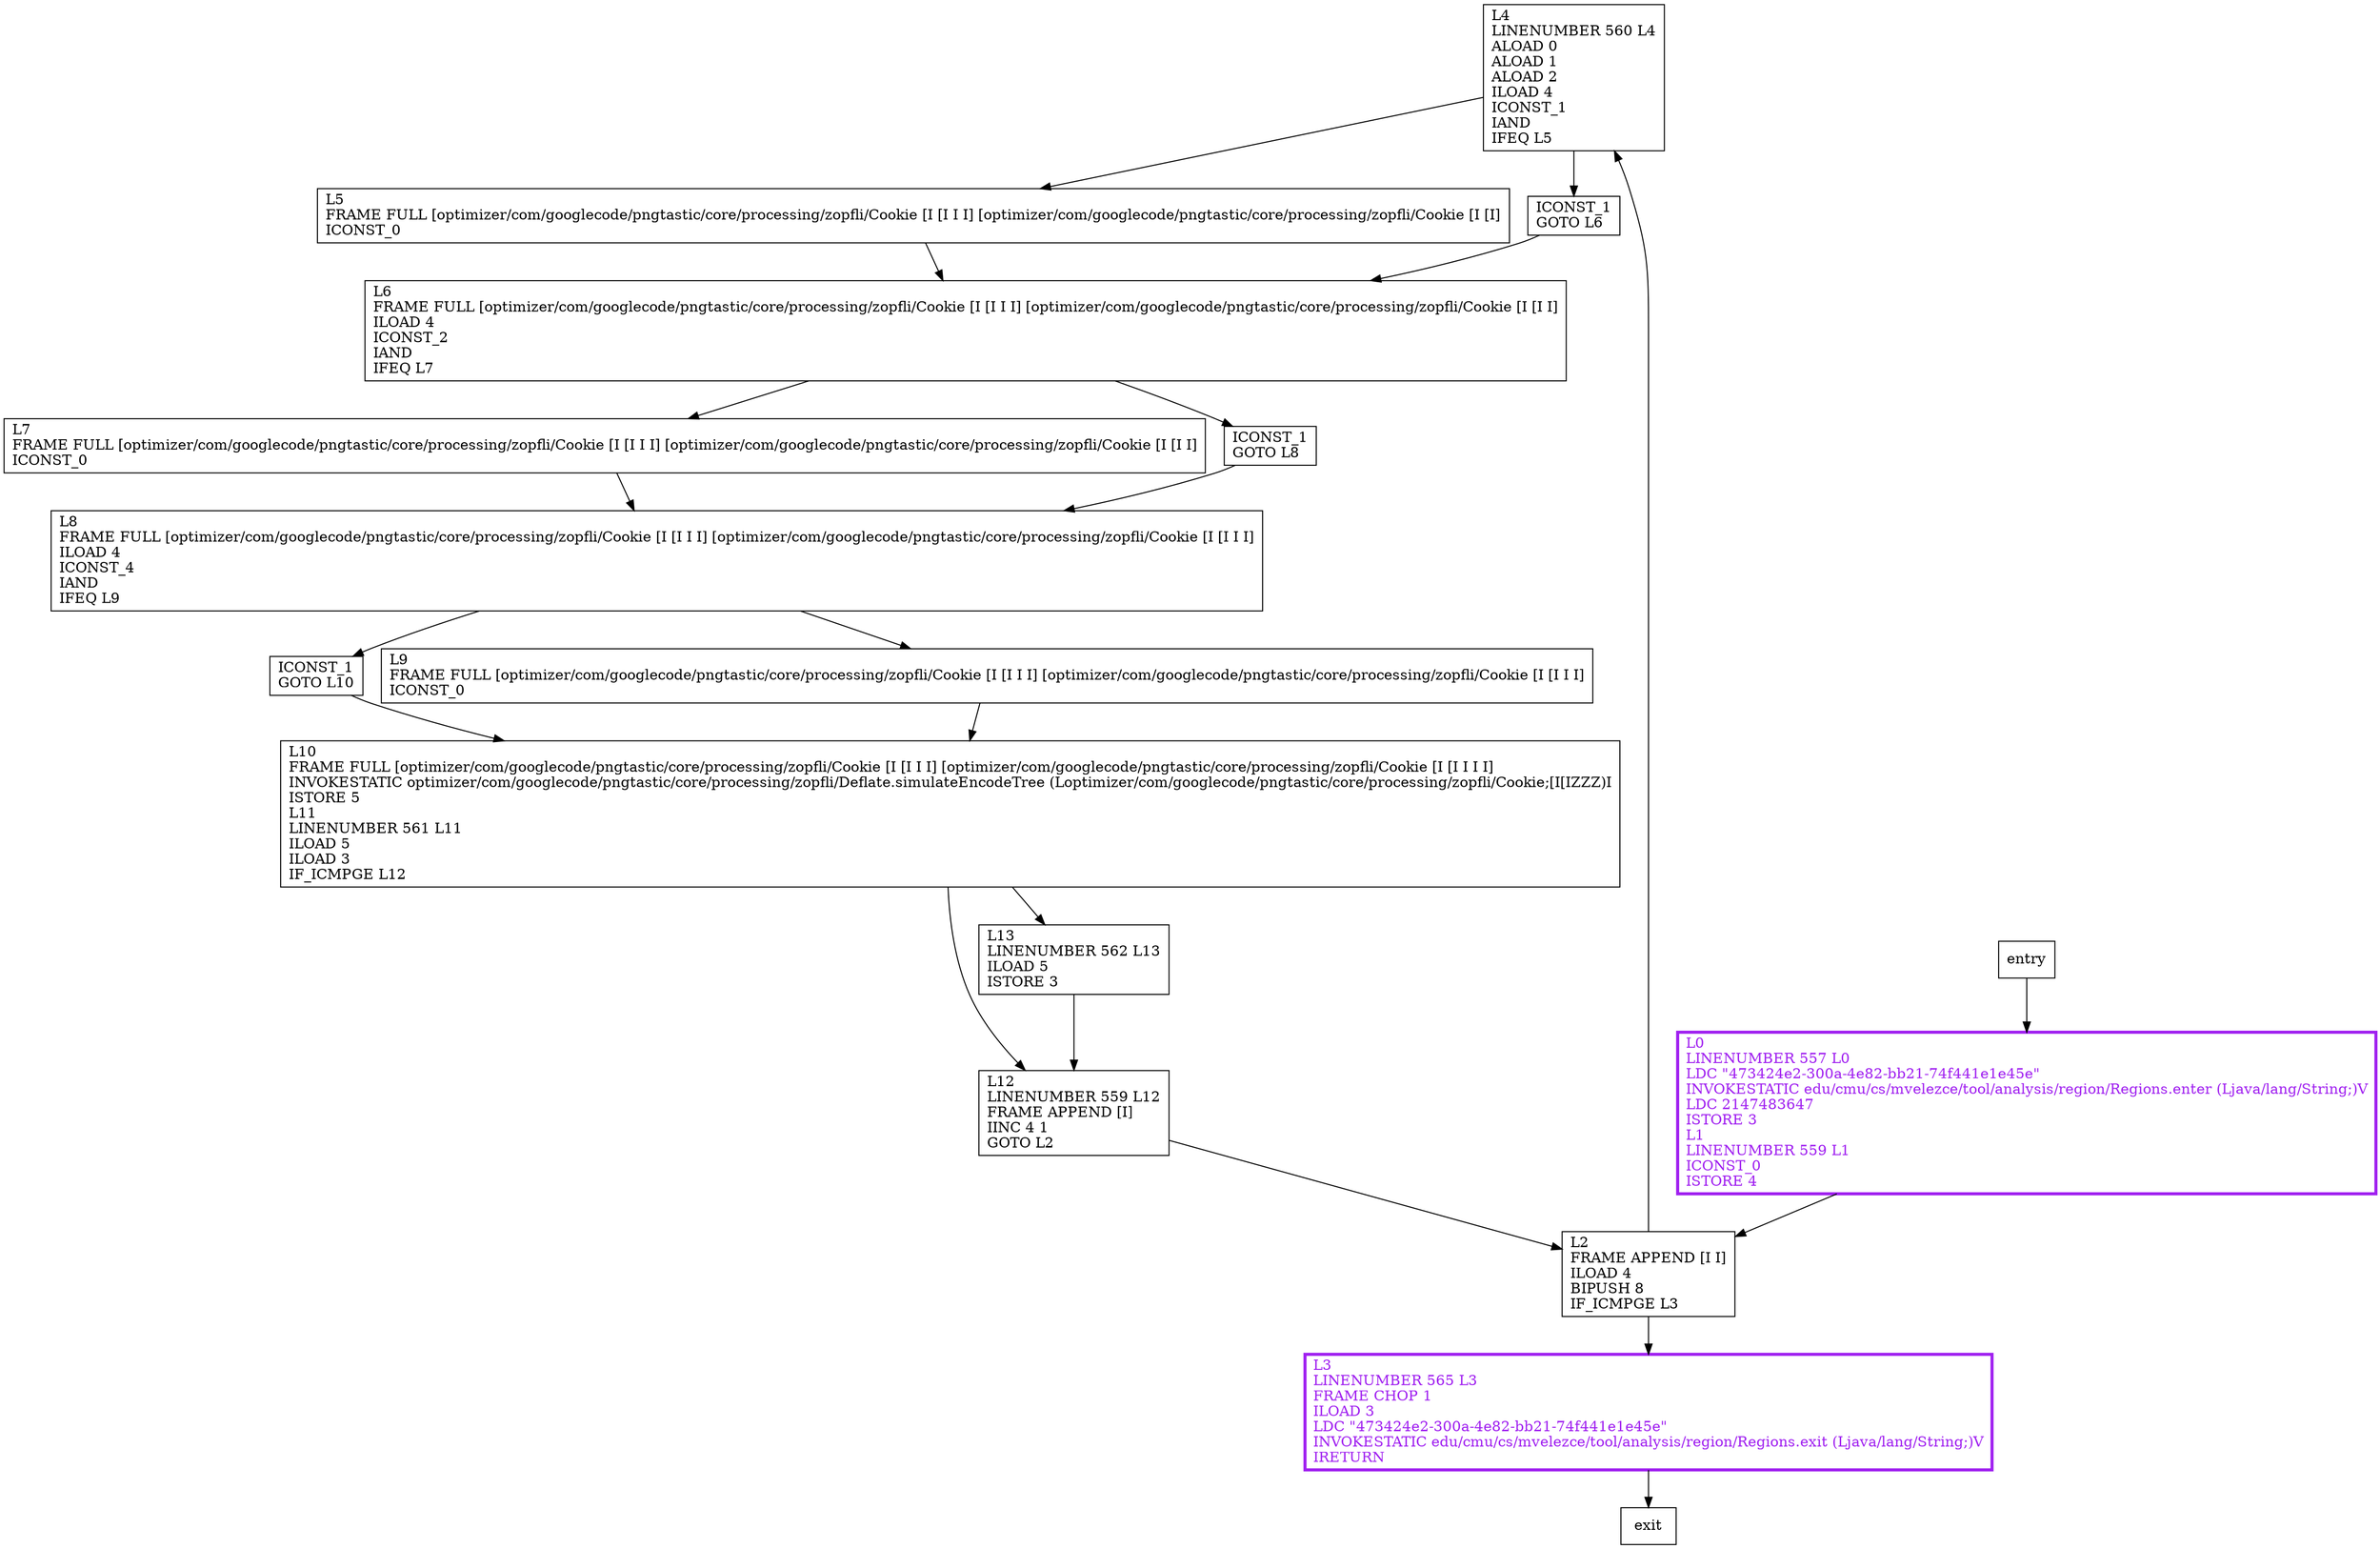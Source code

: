 digraph simulateAddDynamicTree {
node [shape=record];
52908367 [label="L4\lLINENUMBER 560 L4\lALOAD 0\lALOAD 1\lALOAD 2\lILOAD 4\lICONST_1\lIAND\lIFEQ L5\l"];
1279271200 [label="L3\lLINENUMBER 565 L3\lFRAME CHOP 1\lILOAD 3\lLDC \"473424e2-300a-4e82-bb21-74f441e1e45e\"\lINVOKESTATIC edu/cmu/cs/mvelezce/tool/analysis/region/Regions.exit (Ljava/lang/String;)V\lIRETURN\l"];
1632682988 [label="L10\lFRAME FULL [optimizer/com/googlecode/pngtastic/core/processing/zopfli/Cookie [I [I I I] [optimizer/com/googlecode/pngtastic/core/processing/zopfli/Cookie [I [I I I I]\lINVOKESTATIC optimizer/com/googlecode/pngtastic/core/processing/zopfli/Deflate.simulateEncodeTree (Loptimizer/com/googlecode/pngtastic/core/processing/zopfli/Cookie;[I[IZZZ)I\lISTORE 5\lL11\lLINENUMBER 561 L11\lILOAD 5\lILOAD 3\lIF_ICMPGE L12\l"];
1153447573 [label="L12\lLINENUMBER 559 L12\lFRAME APPEND [I]\lIINC 4 1\lGOTO L2\l"];
231756373 [label="L2\lFRAME APPEND [I I]\lILOAD 4\lBIPUSH 8\lIF_ICMPGE L3\l"];
1527953000 [label="L5\lFRAME FULL [optimizer/com/googlecode/pngtastic/core/processing/zopfli/Cookie [I [I I I] [optimizer/com/googlecode/pngtastic/core/processing/zopfli/Cookie [I [I]\lICONST_0\l"];
132577100 [label="L13\lLINENUMBER 562 L13\lILOAD 5\lISTORE 3\l"];
757004314 [label="L0\lLINENUMBER 557 L0\lLDC \"473424e2-300a-4e82-bb21-74f441e1e45e\"\lINVOKESTATIC edu/cmu/cs/mvelezce/tool/analysis/region/Regions.enter (Ljava/lang/String;)V\lLDC 2147483647\lISTORE 3\lL1\lLINENUMBER 559 L1\lICONST_0\lISTORE 4\l"];
135640095 [label="L8\lFRAME FULL [optimizer/com/googlecode/pngtastic/core/processing/zopfli/Cookie [I [I I I] [optimizer/com/googlecode/pngtastic/core/processing/zopfli/Cookie [I [I I I]\lILOAD 4\lICONST_4\lIAND\lIFEQ L9\l"];
359922172 [label="ICONST_1\lGOTO L10\l"];
1971764991 [label="L7\lFRAME FULL [optimizer/com/googlecode/pngtastic/core/processing/zopfli/Cookie [I [I I I] [optimizer/com/googlecode/pngtastic/core/processing/zopfli/Cookie [I [I I]\lICONST_0\l"];
1276261147 [label="L6\lFRAME FULL [optimizer/com/googlecode/pngtastic/core/processing/zopfli/Cookie [I [I I I] [optimizer/com/googlecode/pngtastic/core/processing/zopfli/Cookie [I [I I]\lILOAD 4\lICONST_2\lIAND\lIFEQ L7\l"];
18242360 [label="ICONST_1\lGOTO L6\l"];
1430439149 [label="L9\lFRAME FULL [optimizer/com/googlecode/pngtastic/core/processing/zopfli/Cookie [I [I I I] [optimizer/com/googlecode/pngtastic/core/processing/zopfli/Cookie [I [I I I]\lICONST_0\l"];
996796369 [label="ICONST_1\lGOTO L8\l"];
entry;
exit;
52908367 -> 1527953000;
52908367 -> 18242360;
1279271200 -> exit;
1632682988 -> 132577100;
1632682988 -> 1153447573;
1153447573 -> 231756373;
231756373 -> 52908367;
231756373 -> 1279271200;
1527953000 -> 1276261147;
entry -> 757004314;
132577100 -> 1153447573;
757004314 -> 231756373;
135640095 -> 359922172;
135640095 -> 1430439149;
359922172 -> 1632682988;
1971764991 -> 135640095;
1276261147 -> 1971764991;
1276261147 -> 996796369;
18242360 -> 1276261147;
1430439149 -> 1632682988;
996796369 -> 135640095;
757004314[fontcolor="purple", penwidth=3, color="purple"];
1279271200[fontcolor="purple", penwidth=3, color="purple"];
}
